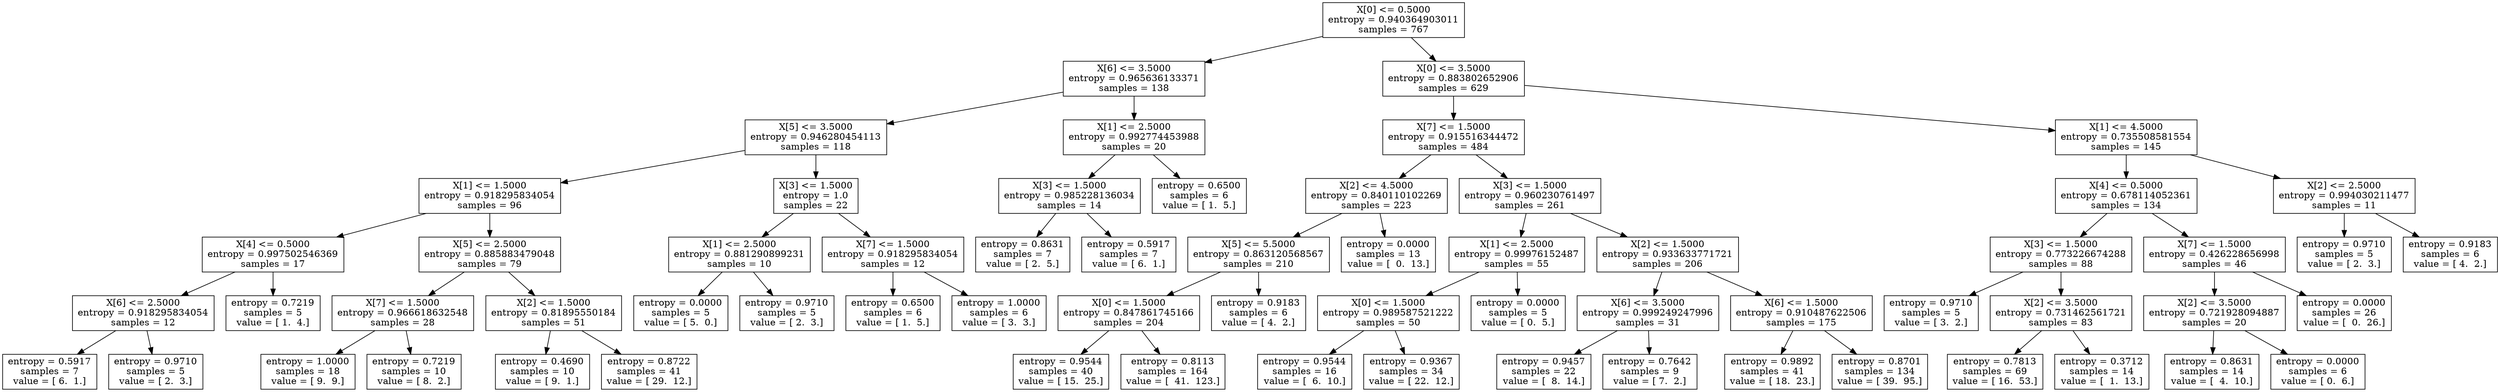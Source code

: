 digraph Tree {
0 [label="X[0] <= 0.5000\nentropy = 0.940364903011\nsamples = 767", shape="box"] ;
1 [label="X[6] <= 3.5000\nentropy = 0.965636133371\nsamples = 138", shape="box"] ;
0 -> 1 ;
2 [label="X[5] <= 3.5000\nentropy = 0.946280454113\nsamples = 118", shape="box"] ;
1 -> 2 ;
3 [label="X[1] <= 1.5000\nentropy = 0.918295834054\nsamples = 96", shape="box"] ;
2 -> 3 ;
4 [label="X[4] <= 0.5000\nentropy = 0.997502546369\nsamples = 17", shape="box"] ;
3 -> 4 ;
5 [label="X[6] <= 2.5000\nentropy = 0.918295834054\nsamples = 12", shape="box"] ;
4 -> 5 ;
6 [label="entropy = 0.5917\nsamples = 7\nvalue = [ 6.  1.]", shape="box"] ;
5 -> 6 ;
7 [label="entropy = 0.9710\nsamples = 5\nvalue = [ 2.  3.]", shape="box"] ;
5 -> 7 ;
8 [label="entropy = 0.7219\nsamples = 5\nvalue = [ 1.  4.]", shape="box"] ;
4 -> 8 ;
9 [label="X[5] <= 2.5000\nentropy = 0.885883479048\nsamples = 79", shape="box"] ;
3 -> 9 ;
10 [label="X[7] <= 1.5000\nentropy = 0.966618632548\nsamples = 28", shape="box"] ;
9 -> 10 ;
11 [label="entropy = 1.0000\nsamples = 18\nvalue = [ 9.  9.]", shape="box"] ;
10 -> 11 ;
12 [label="entropy = 0.7219\nsamples = 10\nvalue = [ 8.  2.]", shape="box"] ;
10 -> 12 ;
13 [label="X[2] <= 1.5000\nentropy = 0.81895550184\nsamples = 51", shape="box"] ;
9 -> 13 ;
14 [label="entropy = 0.4690\nsamples = 10\nvalue = [ 9.  1.]", shape="box"] ;
13 -> 14 ;
15 [label="entropy = 0.8722\nsamples = 41\nvalue = [ 29.  12.]", shape="box"] ;
13 -> 15 ;
16 [label="X[3] <= 1.5000\nentropy = 1.0\nsamples = 22", shape="box"] ;
2 -> 16 ;
17 [label="X[1] <= 2.5000\nentropy = 0.881290899231\nsamples = 10", shape="box"] ;
16 -> 17 ;
18 [label="entropy = 0.0000\nsamples = 5\nvalue = [ 5.  0.]", shape="box"] ;
17 -> 18 ;
19 [label="entropy = 0.9710\nsamples = 5\nvalue = [ 2.  3.]", shape="box"] ;
17 -> 19 ;
20 [label="X[7] <= 1.5000\nentropy = 0.918295834054\nsamples = 12", shape="box"] ;
16 -> 20 ;
21 [label="entropy = 0.6500\nsamples = 6\nvalue = [ 1.  5.]", shape="box"] ;
20 -> 21 ;
22 [label="entropy = 1.0000\nsamples = 6\nvalue = [ 3.  3.]", shape="box"] ;
20 -> 22 ;
23 [label="X[1] <= 2.5000\nentropy = 0.992774453988\nsamples = 20", shape="box"] ;
1 -> 23 ;
24 [label="X[3] <= 1.5000\nentropy = 0.985228136034\nsamples = 14", shape="box"] ;
23 -> 24 ;
25 [label="entropy = 0.8631\nsamples = 7\nvalue = [ 2.  5.]", shape="box"] ;
24 -> 25 ;
26 [label="entropy = 0.5917\nsamples = 7\nvalue = [ 6.  1.]", shape="box"] ;
24 -> 26 ;
27 [label="entropy = 0.6500\nsamples = 6\nvalue = [ 1.  5.]", shape="box"] ;
23 -> 27 ;
28 [label="X[0] <= 3.5000\nentropy = 0.883802652906\nsamples = 629", shape="box"] ;
0 -> 28 ;
29 [label="X[7] <= 1.5000\nentropy = 0.915516344472\nsamples = 484", shape="box"] ;
28 -> 29 ;
30 [label="X[2] <= 4.5000\nentropy = 0.840110102269\nsamples = 223", shape="box"] ;
29 -> 30 ;
31 [label="X[5] <= 5.5000\nentropy = 0.863120568567\nsamples = 210", shape="box"] ;
30 -> 31 ;
32 [label="X[0] <= 1.5000\nentropy = 0.847861745166\nsamples = 204", shape="box"] ;
31 -> 32 ;
33 [label="entropy = 0.9544\nsamples = 40\nvalue = [ 15.  25.]", shape="box"] ;
32 -> 33 ;
34 [label="entropy = 0.8113\nsamples = 164\nvalue = [  41.  123.]", shape="box"] ;
32 -> 34 ;
35 [label="entropy = 0.9183\nsamples = 6\nvalue = [ 4.  2.]", shape="box"] ;
31 -> 35 ;
36 [label="entropy = 0.0000\nsamples = 13\nvalue = [  0.  13.]", shape="box"] ;
30 -> 36 ;
37 [label="X[3] <= 1.5000\nentropy = 0.960230761497\nsamples = 261", shape="box"] ;
29 -> 37 ;
38 [label="X[1] <= 2.5000\nentropy = 0.99976152487\nsamples = 55", shape="box"] ;
37 -> 38 ;
39 [label="X[0] <= 1.5000\nentropy = 0.989587521222\nsamples = 50", shape="box"] ;
38 -> 39 ;
40 [label="entropy = 0.9544\nsamples = 16\nvalue = [  6.  10.]", shape="box"] ;
39 -> 40 ;
41 [label="entropy = 0.9367\nsamples = 34\nvalue = [ 22.  12.]", shape="box"] ;
39 -> 41 ;
42 [label="entropy = 0.0000\nsamples = 5\nvalue = [ 0.  5.]", shape="box"] ;
38 -> 42 ;
43 [label="X[2] <= 1.5000\nentropy = 0.933633771721\nsamples = 206", shape="box"] ;
37 -> 43 ;
44 [label="X[6] <= 3.5000\nentropy = 0.999249247996\nsamples = 31", shape="box"] ;
43 -> 44 ;
45 [label="entropy = 0.9457\nsamples = 22\nvalue = [  8.  14.]", shape="box"] ;
44 -> 45 ;
46 [label="entropy = 0.7642\nsamples = 9\nvalue = [ 7.  2.]", shape="box"] ;
44 -> 46 ;
47 [label="X[6] <= 1.5000\nentropy = 0.910487622506\nsamples = 175", shape="box"] ;
43 -> 47 ;
48 [label="entropy = 0.9892\nsamples = 41\nvalue = [ 18.  23.]", shape="box"] ;
47 -> 48 ;
49 [label="entropy = 0.8701\nsamples = 134\nvalue = [ 39.  95.]", shape="box"] ;
47 -> 49 ;
50 [label="X[1] <= 4.5000\nentropy = 0.735508581554\nsamples = 145", shape="box"] ;
28 -> 50 ;
51 [label="X[4] <= 0.5000\nentropy = 0.678114052361\nsamples = 134", shape="box"] ;
50 -> 51 ;
52 [label="X[3] <= 1.5000\nentropy = 0.773226674288\nsamples = 88", shape="box"] ;
51 -> 52 ;
53 [label="entropy = 0.9710\nsamples = 5\nvalue = [ 3.  2.]", shape="box"] ;
52 -> 53 ;
54 [label="X[2] <= 3.5000\nentropy = 0.731462561721\nsamples = 83", shape="box"] ;
52 -> 54 ;
55 [label="entropy = 0.7813\nsamples = 69\nvalue = [ 16.  53.]", shape="box"] ;
54 -> 55 ;
56 [label="entropy = 0.3712\nsamples = 14\nvalue = [  1.  13.]", shape="box"] ;
54 -> 56 ;
57 [label="X[7] <= 1.5000\nentropy = 0.426228656998\nsamples = 46", shape="box"] ;
51 -> 57 ;
58 [label="X[2] <= 3.5000\nentropy = 0.721928094887\nsamples = 20", shape="box"] ;
57 -> 58 ;
59 [label="entropy = 0.8631\nsamples = 14\nvalue = [  4.  10.]", shape="box"] ;
58 -> 59 ;
60 [label="entropy = 0.0000\nsamples = 6\nvalue = [ 0.  6.]", shape="box"] ;
58 -> 60 ;
61 [label="entropy = 0.0000\nsamples = 26\nvalue = [  0.  26.]", shape="box"] ;
57 -> 61 ;
62 [label="X[2] <= 2.5000\nentropy = 0.994030211477\nsamples = 11", shape="box"] ;
50 -> 62 ;
63 [label="entropy = 0.9710\nsamples = 5\nvalue = [ 2.  3.]", shape="box"] ;
62 -> 63 ;
64 [label="entropy = 0.9183\nsamples = 6\nvalue = [ 4.  2.]", shape="box"] ;
62 -> 64 ;
}